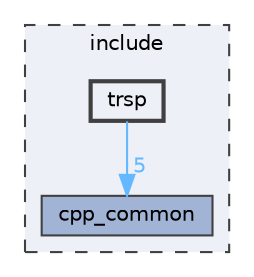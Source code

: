 digraph "trsp"
{
 // LATEX_PDF_SIZE
  bgcolor="transparent";
  edge [fontname=Helvetica,fontsize=10,labelfontname=Helvetica,labelfontsize=10];
  node [fontname=Helvetica,fontsize=10,shape=box,height=0.2,width=0.4];
  compound=true
  subgraph clusterdir_d44c64559bbebec7f509842c48db8b23 {
    graph [ bgcolor="#edf0f7", pencolor="grey25", label="include", fontname=Helvetica,fontsize=10 style="filled,dashed", URL="dir_d44c64559bbebec7f509842c48db8b23.html",tooltip=""]
  dir_f413d2883acb285bdeb0fac3ae939ed0 [label="cpp_common", fillcolor="#a2b4d6", color="grey25", style="filled", URL="dir_f413d2883acb285bdeb0fac3ae939ed0.html",tooltip=""];
  dir_0d4872225ee098afcfdc70ab0dde785c [label="trsp", fillcolor="#edf0f7", color="grey25", style="filled,bold", URL="dir_0d4872225ee098afcfdc70ab0dde785c.html",tooltip=""];
  }
  dir_0d4872225ee098afcfdc70ab0dde785c->dir_f413d2883acb285bdeb0fac3ae939ed0 [headlabel="5", labeldistance=1.5 headhref="dir_000088_000036.html" href="dir_000088_000036.html" color="steelblue1" fontcolor="steelblue1"];
}
